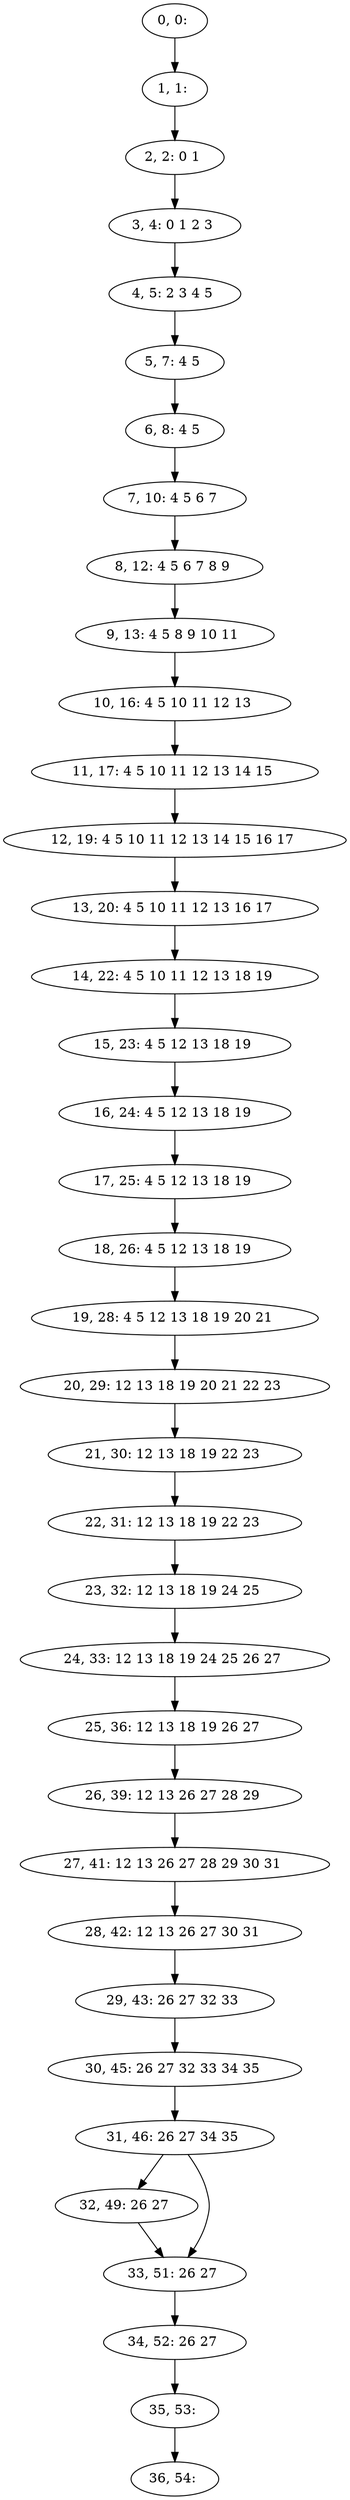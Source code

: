digraph G {
0[label="0, 0: "];
1[label="1, 1: "];
2[label="2, 2: 0 1 "];
3[label="3, 4: 0 1 2 3 "];
4[label="4, 5: 2 3 4 5 "];
5[label="5, 7: 4 5 "];
6[label="6, 8: 4 5 "];
7[label="7, 10: 4 5 6 7 "];
8[label="8, 12: 4 5 6 7 8 9 "];
9[label="9, 13: 4 5 8 9 10 11 "];
10[label="10, 16: 4 5 10 11 12 13 "];
11[label="11, 17: 4 5 10 11 12 13 14 15 "];
12[label="12, 19: 4 5 10 11 12 13 14 15 16 17 "];
13[label="13, 20: 4 5 10 11 12 13 16 17 "];
14[label="14, 22: 4 5 10 11 12 13 18 19 "];
15[label="15, 23: 4 5 12 13 18 19 "];
16[label="16, 24: 4 5 12 13 18 19 "];
17[label="17, 25: 4 5 12 13 18 19 "];
18[label="18, 26: 4 5 12 13 18 19 "];
19[label="19, 28: 4 5 12 13 18 19 20 21 "];
20[label="20, 29: 12 13 18 19 20 21 22 23 "];
21[label="21, 30: 12 13 18 19 22 23 "];
22[label="22, 31: 12 13 18 19 22 23 "];
23[label="23, 32: 12 13 18 19 24 25 "];
24[label="24, 33: 12 13 18 19 24 25 26 27 "];
25[label="25, 36: 12 13 18 19 26 27 "];
26[label="26, 39: 12 13 26 27 28 29 "];
27[label="27, 41: 12 13 26 27 28 29 30 31 "];
28[label="28, 42: 12 13 26 27 30 31 "];
29[label="29, 43: 26 27 32 33 "];
30[label="30, 45: 26 27 32 33 34 35 "];
31[label="31, 46: 26 27 34 35 "];
32[label="32, 49: 26 27 "];
33[label="33, 51: 26 27 "];
34[label="34, 52: 26 27 "];
35[label="35, 53: "];
36[label="36, 54: "];
0->1 ;
1->2 ;
2->3 ;
3->4 ;
4->5 ;
5->6 ;
6->7 ;
7->8 ;
8->9 ;
9->10 ;
10->11 ;
11->12 ;
12->13 ;
13->14 ;
14->15 ;
15->16 ;
16->17 ;
17->18 ;
18->19 ;
19->20 ;
20->21 ;
21->22 ;
22->23 ;
23->24 ;
24->25 ;
25->26 ;
26->27 ;
27->28 ;
28->29 ;
29->30 ;
30->31 ;
31->32 ;
31->33 ;
32->33 ;
33->34 ;
34->35 ;
35->36 ;
}
